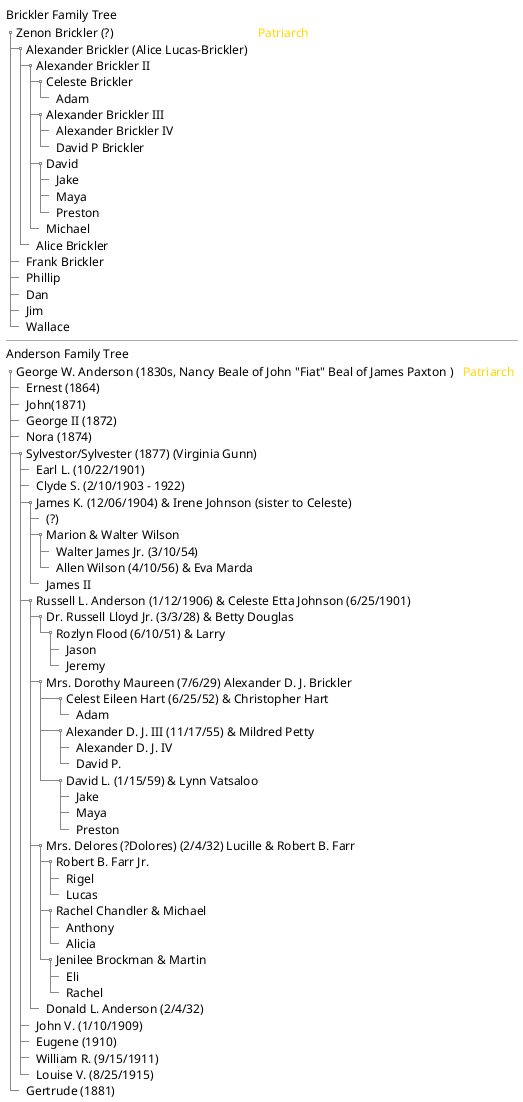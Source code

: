@startsalt
{
  Brickler Family Tree
  {T
    + Zenon Brickler (?) | <color: gold>Patriarch</color>
    ++ Alexander Brickler (Alice Lucas-Brickler)
      +++ Alexander Brickler II
        ++++ Celeste Brickler
          +++++ Adam
        ++++ Alexander Brickler III
          +++++ Alexander Brickler IV
          +++++ David P Brickler
        ++++ David
          +++++ Jake
          +++++ Maya
          +++++ Preston
        ++++ Michael
      +++ Alice Brickler

    ++ Frank Brickler
    ++ Phillip
    ++ Dan
    ++ Jim
    ++ Wallace
  }
  --
  Anderson Family Tree
  {T
    + George W. Anderson (1830s, Nancy Beale of John "Fiat" Beal of James Paxton ) | <color: gold>Patriarch</color>
    ++ Ernest (1864)
    ++ John(1871)
    ++ George II (1872)
    ++ Nora (1874)
    ++ Sylvestor/Sylvester (1877) (Virginia Gunn)
    +++ Earl L. (10/22/1901)
		+++ Clyde S. (2/10/1903 - 1922)
		+++ James K. (12/06/1904) & Irene Johnson (sister to Celeste)
    ++++ (?)
    ++++ Marion & Walter Wilson
    +++++ Walter James Jr. (3/10/54)
    +++++ Allen Wilson (4/10/56) & Eva Marda
    ++++ James II
		+++ Russell L. Anderson (1/12/1906) & Celeste Etta Johnson (6/25/1901)
    ++++ Dr. Russell Lloyd Jr. (3/3/28) & Betty Douglas
    +++++ Rozlyn Flood (6/10/51) & Larry
    ++++++ Jason
    ++++++ Jeremy
		++++ Mrs. Dorothy Maureen (7/6/29) Alexander D. J. Brickler
    ++++++ Celest Eileen Hart (6/25/52) & Christopher Hart
    +++++++ Adam
    ++++++ Alexander D. J. III (11/17/55) & Mildred Petty
    +++++++ Alexander D. J. IV
    +++++++ David P.
    ++++++ David L. (1/15/59) & Lynn Vatsaloo
    +++++++ Jake
    +++++++ Maya
    +++++++ Preston
		++++ Mrs. Delores (?Dolores) (2/4/32) Lucille & Robert B. Farr
    +++++ Robert B. Farr Jr.
    ++++++ Rigel
    ++++++ Lucas
    +++++ Rachel Chandler & Michael
    ++++++ Anthony
    ++++++ Alicia
    +++++ Jenilee Brockman & Martin
    ++++++ Eli
    ++++++ Rachel
		++++ Donald L. Anderson (2/4/32)
		+++ John V. (1/10/1909)
		+++ Eugene (1910)
		+++ William R. (9/15/1911)
		+++ Louise V. (8/25/1915)
    ++ Gertrude (1881)

  }
}
@endsalt
